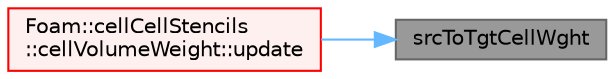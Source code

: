 digraph "srcToTgtCellWght"
{
 // LATEX_PDF_SIZE
  bgcolor="transparent";
  edge [fontname=Helvetica,fontsize=10,labelfontname=Helvetica,labelfontsize=10];
  node [fontname=Helvetica,fontsize=10,shape=box,height=0.2,width=0.4];
  rankdir="RL";
  Node1 [id="Node000001",label="srcToTgtCellWght",height=0.2,width=0.4,color="gray40", fillcolor="grey60", style="filled", fontcolor="black",tooltip=" "];
  Node1 -> Node2 [id="edge1_Node000001_Node000002",dir="back",color="steelblue1",style="solid",tooltip=" "];
  Node2 [id="Node000002",label="Foam::cellCellStencils\l::cellVolumeWeight::update",height=0.2,width=0.4,color="red", fillcolor="#FFF0F0", style="filled",URL="$classFoam_1_1cellCellStencils_1_1cellVolumeWeight.html#aa2aac016e2bf7b5bd2b271786c2791aa",tooltip=" "];
}
